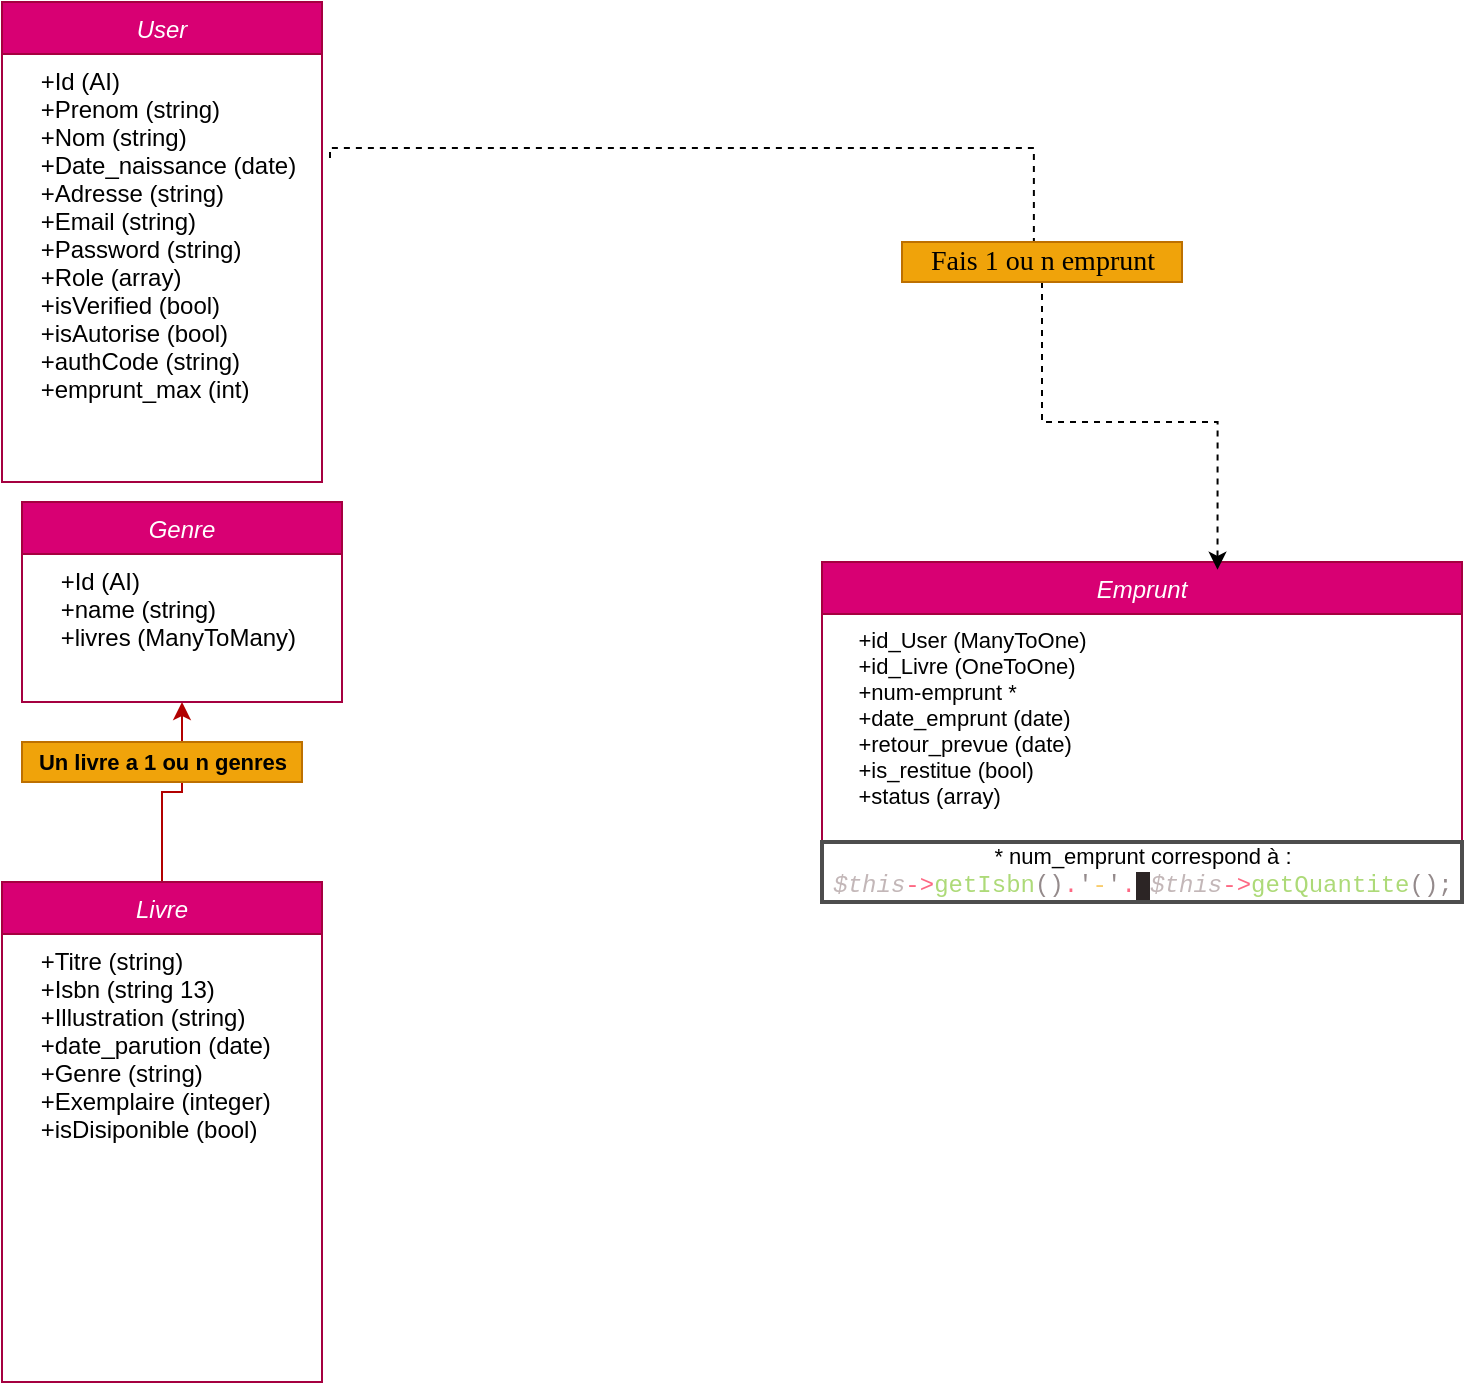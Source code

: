 <mxfile>
    <diagram id="C5RBs43oDa-KdzZeNtuy" name="Page-1">
        <mxGraphModel dx="979" dy="451" grid="1" gridSize="10" guides="1" tooltips="1" connect="1" arrows="1" fold="1" page="1" pageScale="1" pageWidth="827" pageHeight="1169" math="0" shadow="0">
            <root>
                <mxCell id="WIyWlLk6GJQsqaUBKTNV-0"/>
                <mxCell id="WIyWlLk6GJQsqaUBKTNV-1" parent="WIyWlLk6GJQsqaUBKTNV-0"/>
                <mxCell id="zkfFHV4jXpPFQw0GAbJ--0" value="User" style="swimlane;fontStyle=2;align=center;verticalAlign=top;childLayout=stackLayout;horizontal=1;startSize=26;horizontalStack=0;resizeParent=1;resizeLast=0;collapsible=1;marginBottom=0;rounded=0;shadow=0;strokeWidth=1;fillColor=#d80073;strokeColor=#A50040;fontColor=#ffffff;" parent="WIyWlLk6GJQsqaUBKTNV-1" vertex="1">
                    <mxGeometry x="60" y="10" width="160" height="240" as="geometry">
                        <mxRectangle x="230" y="140" width="160" height="26" as="alternateBounds"/>
                    </mxGeometry>
                </mxCell>
                <mxCell id="zkfFHV4jXpPFQw0GAbJ--1" value="    +Id (AI)&#10;    +Prenom (string)&#10;    +Nom (string)&#10;    +Date_naissance (date)&#10;    +Adresse (string)&#10;    +Email (string)&#10;    +Password (string)&#10;    +Role (array)&#10;    +isVerified (bool)&#10;    +isAutorise (bool)&#10;    +authCode (string)&#10;    +emprunt_max (int)" style="text;align=left;verticalAlign=top;spacingLeft=4;spacingRight=4;overflow=hidden;rotatable=0;points=[[0,0.5],[1,0.5]];portConstraint=eastwest;" parent="zkfFHV4jXpPFQw0GAbJ--0" vertex="1">
                    <mxGeometry y="26" width="160" height="214" as="geometry"/>
                </mxCell>
                <mxCell id="YXaPY6qXGY7zq1wlbJ5o-19" style="edgeStyle=orthogonalEdgeStyle;rounded=0;sketch=0;jumpStyle=gap;orthogonalLoop=1;jettySize=auto;html=1;entryX=0.5;entryY=1;entryDx=0;entryDy=0;shadow=0;fontFamily=Verdana;fontSize=14;fontColor=default;endArrow=classic;endFill=1;sourcePerimeterSpacing=0;targetPerimeterSpacing=0;strokeWidth=1;fillColor=#e51400;strokeColor=#B20000;" parent="WIyWlLk6GJQsqaUBKTNV-1" source="YXaPY6qXGY7zq1wlbJ5o-0" target="YXaPY6qXGY7zq1wlbJ5o-17" edge="1">
                    <mxGeometry relative="1" as="geometry"/>
                </mxCell>
                <mxCell id="YXaPY6qXGY7zq1wlbJ5o-0" value="Livre" style="swimlane;fontStyle=2;align=center;verticalAlign=top;childLayout=stackLayout;horizontal=1;startSize=26;horizontalStack=0;resizeParent=1;resizeLast=0;collapsible=1;marginBottom=0;rounded=0;shadow=0;strokeWidth=1;fillColor=#d80073;strokeColor=#A50040;fontColor=#ffffff;" parent="WIyWlLk6GJQsqaUBKTNV-1" vertex="1">
                    <mxGeometry x="60" y="450" width="160" height="250" as="geometry">
                        <mxRectangle x="230" y="140" width="160" height="26" as="alternateBounds"/>
                    </mxGeometry>
                </mxCell>
                <mxCell id="YXaPY6qXGY7zq1wlbJ5o-1" value="    +Titre (string)&#10;    +Isbn (string 13)&#10;    +Illustration (string)&#10;    +date_parution (date)&#10;    +Genre (string)&#10;    +Exemplaire (integer)&#10;    +isDisiponible (bool)" style="text;align=left;verticalAlign=top;spacingLeft=4;spacingRight=4;overflow=hidden;rotatable=0;points=[[0,0.5],[1,0.5]];portConstraint=eastwest;" parent="YXaPY6qXGY7zq1wlbJ5o-0" vertex="1">
                    <mxGeometry y="26" width="160" height="220" as="geometry"/>
                </mxCell>
                <mxCell id="YXaPY6qXGY7zq1wlbJ5o-5" value="Emprunt" style="swimlane;fontStyle=2;align=center;verticalAlign=top;childLayout=stackLayout;horizontal=1;startSize=26;horizontalStack=0;resizeParent=1;resizeLast=0;collapsible=1;marginBottom=0;rounded=0;shadow=0;strokeWidth=1;fillColor=#d80073;strokeColor=#A50040;fontColor=#ffffff;" parent="WIyWlLk6GJQsqaUBKTNV-1" vertex="1">
                    <mxGeometry x="470" y="290" width="320" height="170" as="geometry">
                        <mxRectangle x="230" y="140" width="160" height="26" as="alternateBounds"/>
                    </mxGeometry>
                </mxCell>
                <mxCell id="YXaPY6qXGY7zq1wlbJ5o-6" value="    +id_User (ManyToOne)&#10;    +id_Livre (OneToOne)&#10;    +num-emprunt *&#10;    +date_emprunt (date)&#10;    +retour_prevue (date)&#10;    +is_restitue (bool)&#10;    +status (array)&#10;" style="text;align=left;verticalAlign=top;spacingLeft=4;spacingRight=4;overflow=hidden;rotatable=0;points=[[0,0.5],[1,0.5]];portConstraint=eastwest;fontSize=11;" parent="YXaPY6qXGY7zq1wlbJ5o-5" vertex="1">
                    <mxGeometry y="26" width="320" height="114" as="geometry"/>
                </mxCell>
                <mxCell id="0" value="* num_emprunt correspond à :&lt;br&gt;&lt;font style=&quot;font-size: 12px&quot;&gt;&lt;span style=&quot;font-family: &amp;#34;dank mono&amp;#34; , &amp;#34;nerd font mono&amp;#34; , &amp;#34;operator mono&amp;#34; , &amp;#34;fira code iscript&amp;#34; , &amp;#34;fira code&amp;#34; , &amp;#34;inconsolata&amp;#34; , &amp;#34;cascadia&amp;#34; , &amp;#34;consolas&amp;#34; , &amp;#34;courier new&amp;#34; , monospace ; color: rgb(195 , 183 , 184) ; font-style: italic&quot;&gt;$this&lt;/span&gt;&lt;span style=&quot;font-family: &amp;#34;dank mono&amp;#34; , &amp;#34;nerd font mono&amp;#34; , &amp;#34;operator mono&amp;#34; , &amp;#34;fira code iscript&amp;#34; , &amp;#34;fira code&amp;#34; , &amp;#34;inconsolata&amp;#34; , &amp;#34;cascadia&amp;#34; , &amp;#34;consolas&amp;#34; , &amp;#34;courier new&amp;#34; , monospace ; color: rgb(253 , 104 , 131)&quot;&gt;-&amp;gt;&lt;/span&gt;&lt;span style=&quot;font-family: &amp;#34;dank mono&amp;#34; , &amp;#34;nerd font mono&amp;#34; , &amp;#34;operator mono&amp;#34; , &amp;#34;fira code iscript&amp;#34; , &amp;#34;fira code&amp;#34; , &amp;#34;inconsolata&amp;#34; , &amp;#34;cascadia&amp;#34; , &amp;#34;consolas&amp;#34; , &amp;#34;courier new&amp;#34; , monospace ; color: rgb(173 , 218 , 120)&quot;&gt;getIsbn&lt;/span&gt;&lt;span style=&quot;font-family: &amp;#34;dank mono&amp;#34; , &amp;#34;nerd font mono&amp;#34; , &amp;#34;operator mono&amp;#34; , &amp;#34;fira code iscript&amp;#34; , &amp;#34;fira code&amp;#34; , &amp;#34;inconsolata&amp;#34; , &amp;#34;cascadia&amp;#34; , &amp;#34;consolas&amp;#34; , &amp;#34;courier new&amp;#34; , monospace ; color: rgb(148 , 138 , 139)&quot;&gt;()&lt;/span&gt;&lt;span style=&quot;font-family: &amp;#34;dank mono&amp;#34; , &amp;#34;nerd font mono&amp;#34; , &amp;#34;operator mono&amp;#34; , &amp;#34;fira code iscript&amp;#34; , &amp;#34;fira code&amp;#34; , &amp;#34;inconsolata&amp;#34; , &amp;#34;cascadia&amp;#34; , &amp;#34;consolas&amp;#34; , &amp;#34;courier new&amp;#34; , monospace ; color: rgb(253 , 104 , 131)&quot;&gt;.&lt;/span&gt;&lt;span style=&quot;font-family: &amp;#34;dank mono&amp;#34; , &amp;#34;nerd font mono&amp;#34; , &amp;#34;operator mono&amp;#34; , &amp;#34;fira code iscript&amp;#34; , &amp;#34;fira code&amp;#34; , &amp;#34;inconsolata&amp;#34; , &amp;#34;cascadia&amp;#34; , &amp;#34;consolas&amp;#34; , &amp;#34;courier new&amp;#34; , monospace ; color: rgb(148 , 138 , 139)&quot;&gt;'&lt;/span&gt;&lt;span style=&quot;font-family: &amp;#34;dank mono&amp;#34; , &amp;#34;nerd font mono&amp;#34; , &amp;#34;operator mono&amp;#34; , &amp;#34;fira code iscript&amp;#34; , &amp;#34;fira code&amp;#34; , &amp;#34;inconsolata&amp;#34; , &amp;#34;cascadia&amp;#34; , &amp;#34;consolas&amp;#34; , &amp;#34;courier new&amp;#34; , monospace ; color: rgb(249 , 204 , 108)&quot;&gt;-&lt;/span&gt;&lt;span style=&quot;font-family: &amp;#34;dank mono&amp;#34; , &amp;#34;nerd font mono&amp;#34; , &amp;#34;operator mono&amp;#34; , &amp;#34;fira code iscript&amp;#34; , &amp;#34;fira code&amp;#34; , &amp;#34;inconsolata&amp;#34; , &amp;#34;cascadia&amp;#34; , &amp;#34;consolas&amp;#34; , &amp;#34;courier new&amp;#34; , monospace ; color: rgb(148 , 138 , 139)&quot;&gt;'&lt;/span&gt;&lt;span style=&quot;font-family: &amp;#34;dank mono&amp;#34; , &amp;#34;nerd font mono&amp;#34; , &amp;#34;operator mono&amp;#34; , &amp;#34;fira code iscript&amp;#34; , &amp;#34;fira code&amp;#34; , &amp;#34;inconsolata&amp;#34; , &amp;#34;cascadia&amp;#34; , &amp;#34;consolas&amp;#34; , &amp;#34;courier new&amp;#34; , monospace ; color: rgb(253 , 104 , 131)&quot;&gt;.&lt;/span&gt;&lt;span style=&quot;background-color: rgb(44 , 37 , 37) ; color: rgb(255 , 241 , 243) ; font-family: &amp;#34;dank mono&amp;#34; , &amp;#34;nerd font mono&amp;#34; , &amp;#34;operator mono&amp;#34; , &amp;#34;fira code iscript&amp;#34; , &amp;#34;fira code&amp;#34; , &amp;#34;inconsolata&amp;#34; , &amp;#34;cascadia&amp;#34; , &amp;#34;consolas&amp;#34; , &amp;#34;courier new&amp;#34; , monospace&quot;&gt;&amp;nbsp;&lt;/span&gt;&lt;span style=&quot;font-family: &amp;#34;dank mono&amp;#34; , &amp;#34;nerd font mono&amp;#34; , &amp;#34;operator mono&amp;#34; , &amp;#34;fira code iscript&amp;#34; , &amp;#34;fira code&amp;#34; , &amp;#34;inconsolata&amp;#34; , &amp;#34;cascadia&amp;#34; , &amp;#34;consolas&amp;#34; , &amp;#34;courier new&amp;#34; , monospace ; color: rgb(195 , 183 , 184) ; font-style: italic&quot;&gt;$this&lt;/span&gt;&lt;span style=&quot;font-family: &amp;#34;dank mono&amp;#34; , &amp;#34;nerd font mono&amp;#34; , &amp;#34;operator mono&amp;#34; , &amp;#34;fira code iscript&amp;#34; , &amp;#34;fira code&amp;#34; , &amp;#34;inconsolata&amp;#34; , &amp;#34;cascadia&amp;#34; , &amp;#34;consolas&amp;#34; , &amp;#34;courier new&amp;#34; , monospace ; color: rgb(253 , 104 , 131)&quot;&gt;-&amp;gt;&lt;/span&gt;&lt;span style=&quot;font-family: &amp;#34;dank mono&amp;#34; , &amp;#34;nerd font mono&amp;#34; , &amp;#34;operator mono&amp;#34; , &amp;#34;fira code iscript&amp;#34; , &amp;#34;fira code&amp;#34; , &amp;#34;inconsolata&amp;#34; , &amp;#34;cascadia&amp;#34; , &amp;#34;consolas&amp;#34; , &amp;#34;courier new&amp;#34; , monospace ; color: rgb(173 , 218 , 120)&quot;&gt;getQuantite&lt;/span&gt;&lt;span style=&quot;font-family: &amp;#34;dank mono&amp;#34; , &amp;#34;nerd font mono&amp;#34; , &amp;#34;operator mono&amp;#34; , &amp;#34;fira code iscript&amp;#34; , &amp;#34;fira code&amp;#34; , &amp;#34;inconsolata&amp;#34; , &amp;#34;cascadia&amp;#34; , &amp;#34;consolas&amp;#34; , &amp;#34;courier new&amp;#34; , monospace ; color: rgb(148 , 138 , 139)&quot;&gt;();&lt;/span&gt;&lt;/font&gt;" style="text;html=1;resizable=0;autosize=1;align=center;verticalAlign=middle;points=[];rounded=0;fontSize=11;strokeWidth=2;strokeColor=#4D4D4D;" parent="YXaPY6qXGY7zq1wlbJ5o-5" vertex="1">
                    <mxGeometry y="140" width="320" height="30" as="geometry"/>
                </mxCell>
                <mxCell id="YXaPY6qXGY7zq1wlbJ5o-8" value="" style="endArrow=none;shadow=0;strokeWidth=1;rounded=0;endFill=0;edgeStyle=elbowEdgeStyle;elbow=vertical;dashed=1;exitX=0.471;exitY=0.05;exitDx=0;exitDy=0;startArrow=none;exitPerimeter=0;entryX=1.025;entryY=0.255;entryDx=0;entryDy=0;entryPerimeter=0;" parent="WIyWlLk6GJQsqaUBKTNV-1" source="YXaPY6qXGY7zq1wlbJ5o-11" target="zkfFHV4jXpPFQw0GAbJ--1" edge="1">
                    <mxGeometry x="0.5" y="41" relative="1" as="geometry">
                        <mxPoint x="530" y="388" as="sourcePoint"/>
                        <mxPoint x="250" y="83" as="targetPoint"/>
                        <mxPoint x="-40" y="32" as="offset"/>
                        <Array as="points">
                            <mxPoint x="330" y="83"/>
                            <mxPoint x="370" y="80"/>
                        </Array>
                    </mxGeometry>
                </mxCell>
                <mxCell id="7M5gZ5Lq1BfUcmqZ4kjH-0" style="edgeStyle=orthogonalEdgeStyle;rounded=0;orthogonalLoop=1;jettySize=auto;html=1;entryX=0.618;entryY=0.023;entryDx=0;entryDy=0;entryPerimeter=0;dashed=1;" parent="WIyWlLk6GJQsqaUBKTNV-1" source="YXaPY6qXGY7zq1wlbJ5o-11" target="YXaPY6qXGY7zq1wlbJ5o-5" edge="1">
                    <mxGeometry relative="1" as="geometry"/>
                </mxCell>
                <mxCell id="YXaPY6qXGY7zq1wlbJ5o-11" value="Fais 1 ou n emprunt" style="text;html=1;align=center;verticalAlign=middle;resizable=0;points=[];autosize=1;strokeColor=#BD7000;fillColor=#F0A30A;fontSize=14;fontFamily=Verdana;fontColor=#000000;" parent="WIyWlLk6GJQsqaUBKTNV-1" vertex="1">
                    <mxGeometry x="510" y="130" width="140" height="20" as="geometry"/>
                </mxCell>
                <mxCell id="YXaPY6qXGY7zq1wlbJ5o-17" value="Genre" style="swimlane;fontStyle=2;align=center;verticalAlign=top;childLayout=stackLayout;horizontal=1;startSize=26;horizontalStack=0;resizeParent=1;resizeLast=0;collapsible=1;marginBottom=0;rounded=0;shadow=0;strokeWidth=1;fillColor=#d80073;strokeColor=#A50040;fontColor=#ffffff;" parent="WIyWlLk6GJQsqaUBKTNV-1" vertex="1">
                    <mxGeometry x="70" y="260" width="160" height="100" as="geometry">
                        <mxRectangle x="230" y="140" width="160" height="26" as="alternateBounds"/>
                    </mxGeometry>
                </mxCell>
                <mxCell id="YXaPY6qXGY7zq1wlbJ5o-18" value="    +Id (AI)&#10;    +name (string)&#10;    +livres (ManyToMany)" style="text;align=left;verticalAlign=top;spacingLeft=4;spacingRight=4;overflow=hidden;rotatable=0;points=[[0,0.5],[1,0.5]];portConstraint=eastwest;" parent="YXaPY6qXGY7zq1wlbJ5o-17" vertex="1">
                    <mxGeometry y="26" width="160" height="74" as="geometry"/>
                </mxCell>
                <mxCell id="YXaPY6qXGY7zq1wlbJ5o-20" value="&lt;span style=&quot;font-family: &amp;#34;helvetica&amp;#34; ; font-size: 11px ; background-color: rgb(240 , 163 , 10)&quot;&gt;&lt;b&gt;Un livre a 1 ou n genres&lt;/b&gt;&lt;/span&gt;" style="text;html=1;align=center;verticalAlign=middle;resizable=0;points=[];autosize=1;strokeColor=#BD7000;fillColor=#F0A30A;fontSize=14;fontFamily=Verdana;fontColor=#000000;" parent="WIyWlLk6GJQsqaUBKTNV-1" vertex="1">
                    <mxGeometry x="70" y="380" width="140" height="20" as="geometry"/>
                </mxCell>
            </root>
        </mxGraphModel>
    </diagram>
</mxfile>